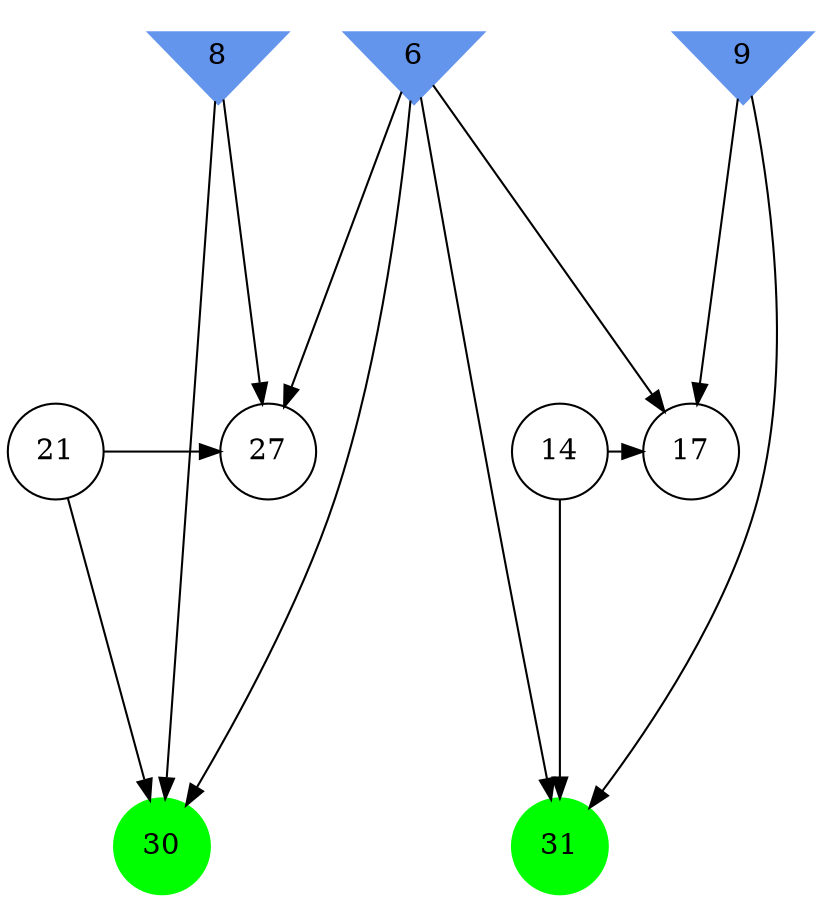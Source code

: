 digraph brain {
	ranksep=2.0;
	6 [shape=invtriangle,style=filled,color=cornflowerblue];
	8 [shape=invtriangle,style=filled,color=cornflowerblue];
	9 [shape=invtriangle,style=filled,color=cornflowerblue];
	14 [shape=circle,color=black];
	17 [shape=circle,color=black];
	21 [shape=circle,color=black];
	27 [shape=circle,color=black];
	30 [shape=circle,style=filled,color=green];
	31 [shape=circle,style=filled,color=green];
	6	->	31;
	6	->	17;
	9	->	31;
	9	->	17;
	14	->	31;
	14	->	17;
	6	->	27;
	6	->	30;
	21	->	27;
	21	->	30;
	8	->	27;
	8	->	30;
	{ rank=same; 6; 8; 9; }
	{ rank=same; 14; 17; 21; 27; }
	{ rank=same; 30; 31; }
}
